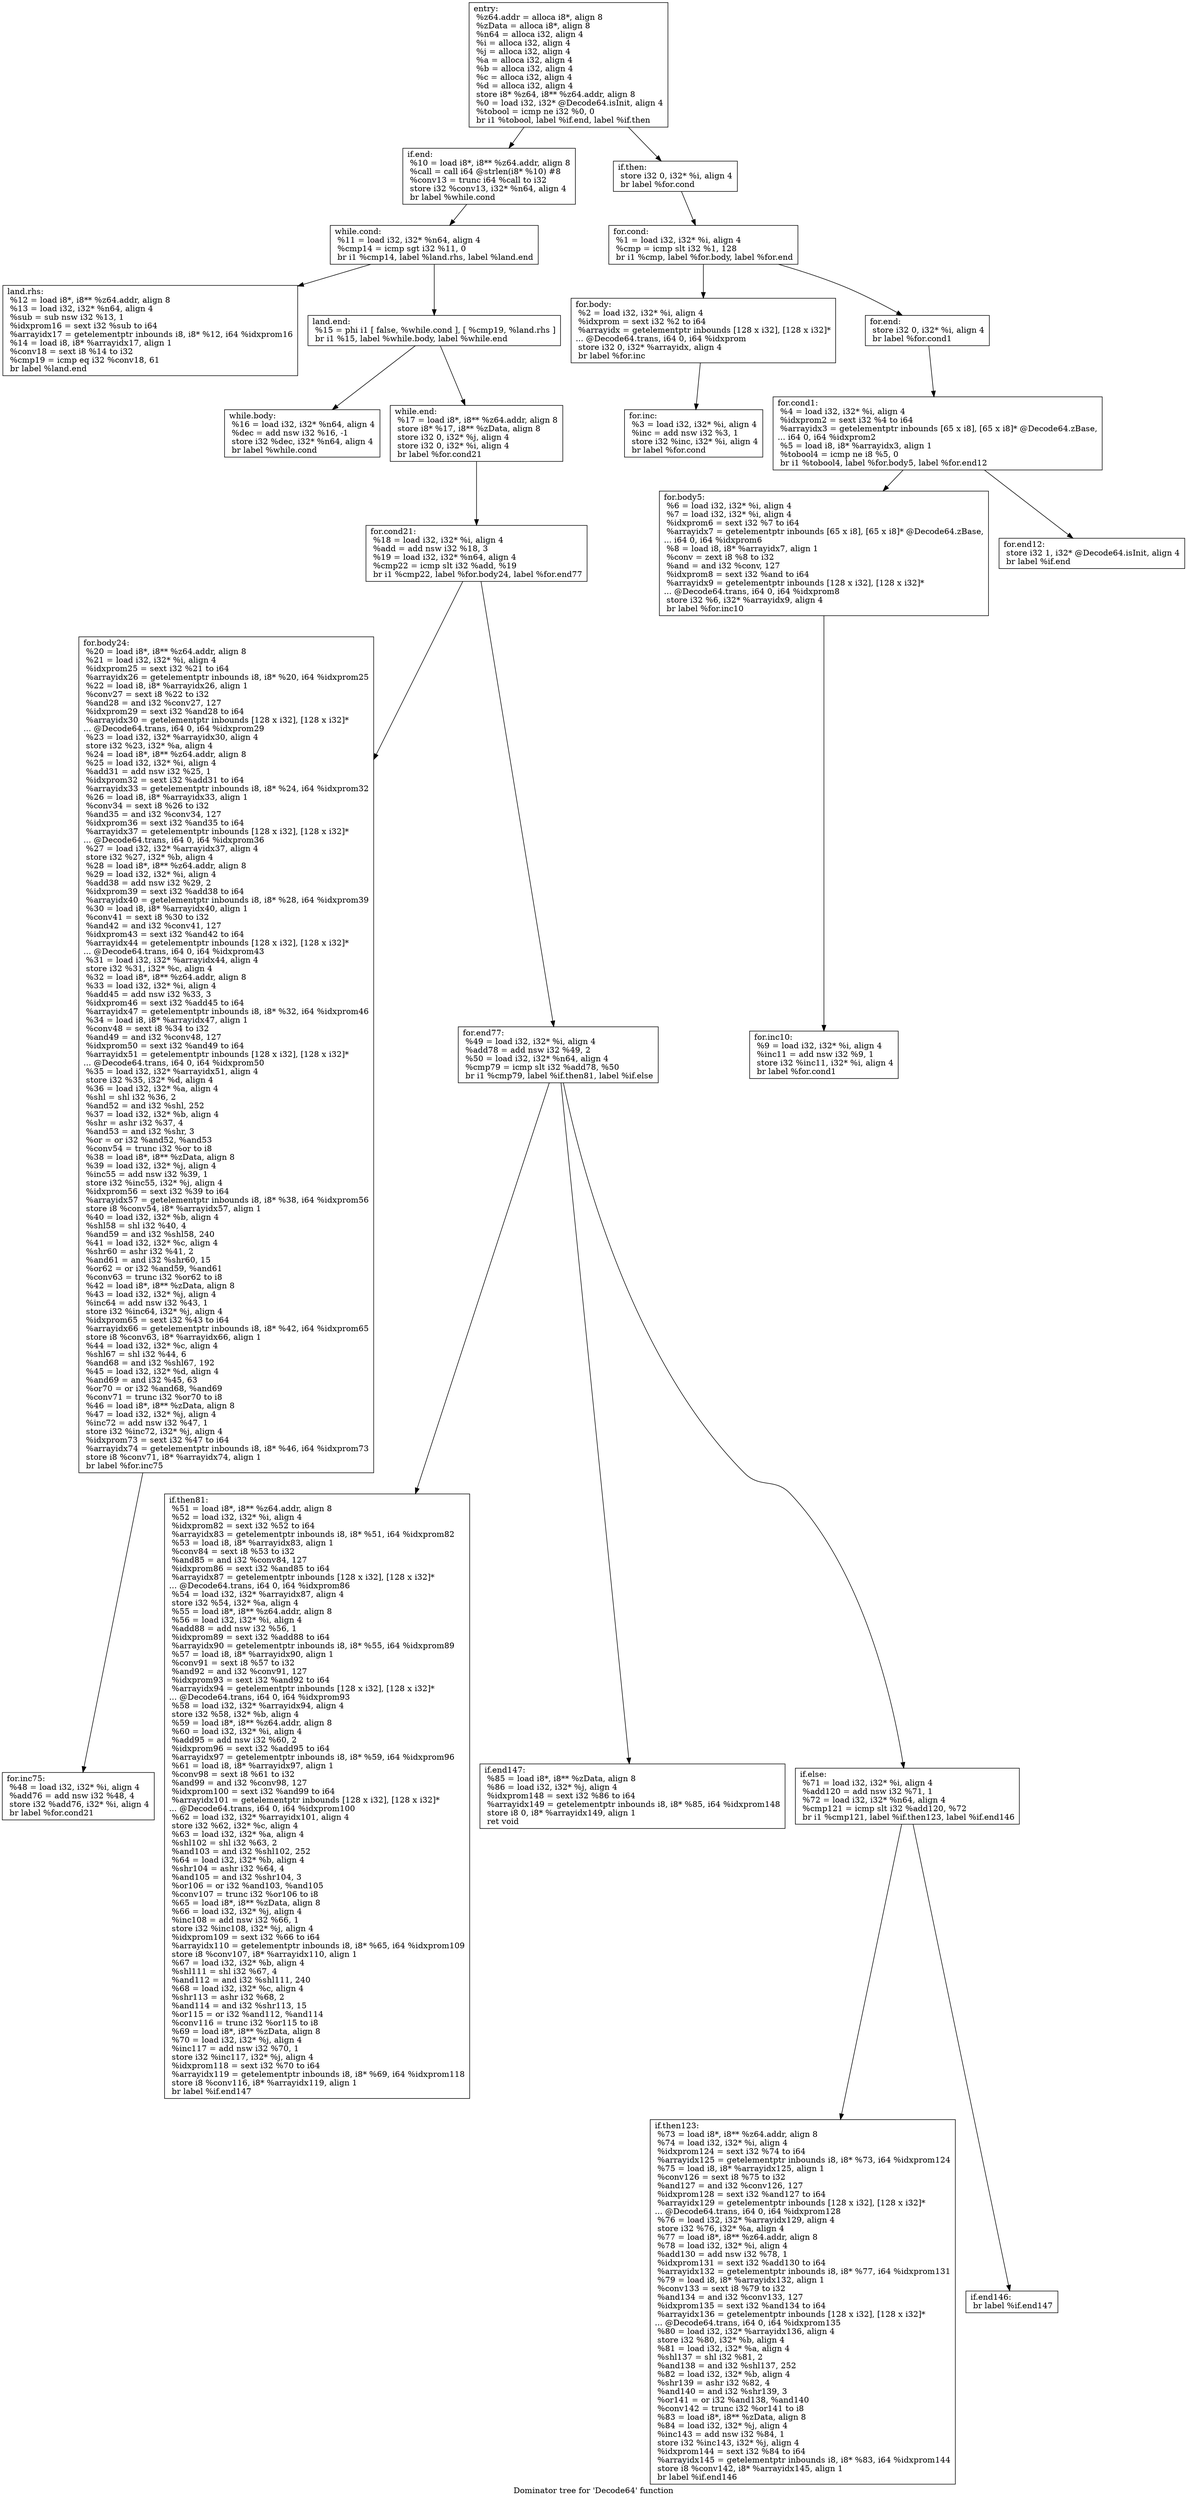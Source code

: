 digraph "Dominator tree for 'Decode64' function" {
	label="Dominator tree for 'Decode64' function";

	Node0xc175b0 [shape=record,label="{entry:\l  %z64.addr = alloca i8*, align 8\l  %zData = alloca i8*, align 8\l  %n64 = alloca i32, align 4\l  %i = alloca i32, align 4\l  %j = alloca i32, align 4\l  %a = alloca i32, align 4\l  %b = alloca i32, align 4\l  %c = alloca i32, align 4\l  %d = alloca i32, align 4\l  store i8* %z64, i8** %z64.addr, align 8\l  %0 = load i32, i32* @Decode64.isInit, align 4\l  %tobool = icmp ne i32 %0, 0\l  br i1 %tobool, label %if.end, label %if.then\l}"];
	Node0xc175b0 -> Node0xc0e0d0;
	Node0xc175b0 -> Node0xc0f9d0;
	Node0xc0e0d0 [shape=record,label="{if.end:                                           \l  %10 = load i8*, i8** %z64.addr, align 8\l  %call = call i64 @strlen(i8* %10) #8\l  %conv13 = trunc i64 %call to i32\l  store i32 %conv13, i32* %n64, align 4\l  br label %while.cond\l}"];
	Node0xc0e0d0 -> Node0xc2bd40;
	Node0xc2bd40 [shape=record,label="{while.cond:                                       \l  %11 = load i32, i32* %n64, align 4\l  %cmp14 = icmp sgt i32 %11, 0\l  br i1 %cmp14, label %land.rhs, label %land.end\l}"];
	Node0xc2bd40 -> Node0xc576e0;
	Node0xc2bd40 -> Node0xc80680;
	Node0xc576e0 [shape=record,label="{land.rhs:                                         \l  %12 = load i8*, i8** %z64.addr, align 8\l  %13 = load i32, i32* %n64, align 4\l  %sub = sub nsw i32 %13, 1\l  %idxprom16 = sext i32 %sub to i64\l  %arrayidx17 = getelementptr inbounds i8, i8* %12, i64 %idxprom16\l  %14 = load i8, i8* %arrayidx17, align 1\l  %conv18 = sext i8 %14 to i32\l  %cmp19 = icmp eq i32 %conv18, 61\l  br label %land.end\l}"];
	Node0xc80680 [shape=record,label="{land.end:                                         \l  %15 = phi i1 [ false, %while.cond ], [ %cmp19, %land.rhs ]\l  br i1 %15, label %while.body, label %while.end\l}"];
	Node0xc80680 -> Node0xc7f5a0;
	Node0xc80680 -> Node0xc5ab10;
	Node0xc7f5a0 [shape=record,label="{while.body:                                       \l  %16 = load i32, i32* %n64, align 4\l  %dec = add nsw i32 %16, -1\l  store i32 %dec, i32* %n64, align 4\l  br label %while.cond\l}"];
	Node0xc5ab10 [shape=record,label="{while.end:                                        \l  %17 = load i8*, i8** %z64.addr, align 8\l  store i8* %17, i8** %zData, align 8\l  store i32 0, i32* %j, align 4\l  store i32 0, i32* %i, align 4\l  br label %for.cond21\l}"];
	Node0xc5ab10 -> Node0xc25330;
	Node0xc25330 [shape=record,label="{for.cond21:                                       \l  %18 = load i32, i32* %i, align 4\l  %add = add nsw i32 %18, 3\l  %19 = load i32, i32* %n64, align 4\l  %cmp22 = icmp slt i32 %add, %19\l  br i1 %cmp22, label %for.body24, label %for.end77\l}"];
	Node0xc25330 -> Node0xc60c20;
	Node0xc25330 -> Node0xc38920;
	Node0xc60c20 [shape=record,label="{for.body24:                                       \l  %20 = load i8*, i8** %z64.addr, align 8\l  %21 = load i32, i32* %i, align 4\l  %idxprom25 = sext i32 %21 to i64\l  %arrayidx26 = getelementptr inbounds i8, i8* %20, i64 %idxprom25\l  %22 = load i8, i8* %arrayidx26, align 1\l  %conv27 = sext i8 %22 to i32\l  %and28 = and i32 %conv27, 127\l  %idxprom29 = sext i32 %and28 to i64\l  %arrayidx30 = getelementptr inbounds [128 x i32], [128 x i32]*\l... @Decode64.trans, i64 0, i64 %idxprom29\l  %23 = load i32, i32* %arrayidx30, align 4\l  store i32 %23, i32* %a, align 4\l  %24 = load i8*, i8** %z64.addr, align 8\l  %25 = load i32, i32* %i, align 4\l  %add31 = add nsw i32 %25, 1\l  %idxprom32 = sext i32 %add31 to i64\l  %arrayidx33 = getelementptr inbounds i8, i8* %24, i64 %idxprom32\l  %26 = load i8, i8* %arrayidx33, align 1\l  %conv34 = sext i8 %26 to i32\l  %and35 = and i32 %conv34, 127\l  %idxprom36 = sext i32 %and35 to i64\l  %arrayidx37 = getelementptr inbounds [128 x i32], [128 x i32]*\l... @Decode64.trans, i64 0, i64 %idxprom36\l  %27 = load i32, i32* %arrayidx37, align 4\l  store i32 %27, i32* %b, align 4\l  %28 = load i8*, i8** %z64.addr, align 8\l  %29 = load i32, i32* %i, align 4\l  %add38 = add nsw i32 %29, 2\l  %idxprom39 = sext i32 %add38 to i64\l  %arrayidx40 = getelementptr inbounds i8, i8* %28, i64 %idxprom39\l  %30 = load i8, i8* %arrayidx40, align 1\l  %conv41 = sext i8 %30 to i32\l  %and42 = and i32 %conv41, 127\l  %idxprom43 = sext i32 %and42 to i64\l  %arrayidx44 = getelementptr inbounds [128 x i32], [128 x i32]*\l... @Decode64.trans, i64 0, i64 %idxprom43\l  %31 = load i32, i32* %arrayidx44, align 4\l  store i32 %31, i32* %c, align 4\l  %32 = load i8*, i8** %z64.addr, align 8\l  %33 = load i32, i32* %i, align 4\l  %add45 = add nsw i32 %33, 3\l  %idxprom46 = sext i32 %add45 to i64\l  %arrayidx47 = getelementptr inbounds i8, i8* %32, i64 %idxprom46\l  %34 = load i8, i8* %arrayidx47, align 1\l  %conv48 = sext i8 %34 to i32\l  %and49 = and i32 %conv48, 127\l  %idxprom50 = sext i32 %and49 to i64\l  %arrayidx51 = getelementptr inbounds [128 x i32], [128 x i32]*\l... @Decode64.trans, i64 0, i64 %idxprom50\l  %35 = load i32, i32* %arrayidx51, align 4\l  store i32 %35, i32* %d, align 4\l  %36 = load i32, i32* %a, align 4\l  %shl = shl i32 %36, 2\l  %and52 = and i32 %shl, 252\l  %37 = load i32, i32* %b, align 4\l  %shr = ashr i32 %37, 4\l  %and53 = and i32 %shr, 3\l  %or = or i32 %and52, %and53\l  %conv54 = trunc i32 %or to i8\l  %38 = load i8*, i8** %zData, align 8\l  %39 = load i32, i32* %j, align 4\l  %inc55 = add nsw i32 %39, 1\l  store i32 %inc55, i32* %j, align 4\l  %idxprom56 = sext i32 %39 to i64\l  %arrayidx57 = getelementptr inbounds i8, i8* %38, i64 %idxprom56\l  store i8 %conv54, i8* %arrayidx57, align 1\l  %40 = load i32, i32* %b, align 4\l  %shl58 = shl i32 %40, 4\l  %and59 = and i32 %shl58, 240\l  %41 = load i32, i32* %c, align 4\l  %shr60 = ashr i32 %41, 2\l  %and61 = and i32 %shr60, 15\l  %or62 = or i32 %and59, %and61\l  %conv63 = trunc i32 %or62 to i8\l  %42 = load i8*, i8** %zData, align 8\l  %43 = load i32, i32* %j, align 4\l  %inc64 = add nsw i32 %43, 1\l  store i32 %inc64, i32* %j, align 4\l  %idxprom65 = sext i32 %43 to i64\l  %arrayidx66 = getelementptr inbounds i8, i8* %42, i64 %idxprom65\l  store i8 %conv63, i8* %arrayidx66, align 1\l  %44 = load i32, i32* %c, align 4\l  %shl67 = shl i32 %44, 6\l  %and68 = and i32 %shl67, 192\l  %45 = load i32, i32* %d, align 4\l  %and69 = and i32 %45, 63\l  %or70 = or i32 %and68, %and69\l  %conv71 = trunc i32 %or70 to i8\l  %46 = load i8*, i8** %zData, align 8\l  %47 = load i32, i32* %j, align 4\l  %inc72 = add nsw i32 %47, 1\l  store i32 %inc72, i32* %j, align 4\l  %idxprom73 = sext i32 %47 to i64\l  %arrayidx74 = getelementptr inbounds i8, i8* %46, i64 %idxprom73\l  store i8 %conv71, i8* %arrayidx74, align 1\l  br label %for.inc75\l}"];
	Node0xc60c20 -> Node0xc7e460;
	Node0xc7e460 [shape=record,label="{for.inc75:                                        \l  %48 = load i32, i32* %i, align 4\l  %add76 = add nsw i32 %48, 4\l  store i32 %add76, i32* %i, align 4\l  br label %for.cond21\l}"];
	Node0xc38920 [shape=record,label="{for.end77:                                        \l  %49 = load i32, i32* %i, align 4\l  %add78 = add nsw i32 %49, 2\l  %50 = load i32, i32* %n64, align 4\l  %cmp79 = icmp slt i32 %add78, %50\l  br i1 %cmp79, label %if.then81, label %if.else\l}"];
	Node0xc38920 -> Node0xc809f0;
	Node0xc38920 -> Node0xc26b40;
	Node0xc38920 -> Node0xc087a0;
	Node0xc809f0 [shape=record,label="{if.then81:                                        \l  %51 = load i8*, i8** %z64.addr, align 8\l  %52 = load i32, i32* %i, align 4\l  %idxprom82 = sext i32 %52 to i64\l  %arrayidx83 = getelementptr inbounds i8, i8* %51, i64 %idxprom82\l  %53 = load i8, i8* %arrayidx83, align 1\l  %conv84 = sext i8 %53 to i32\l  %and85 = and i32 %conv84, 127\l  %idxprom86 = sext i32 %and85 to i64\l  %arrayidx87 = getelementptr inbounds [128 x i32], [128 x i32]*\l... @Decode64.trans, i64 0, i64 %idxprom86\l  %54 = load i32, i32* %arrayidx87, align 4\l  store i32 %54, i32* %a, align 4\l  %55 = load i8*, i8** %z64.addr, align 8\l  %56 = load i32, i32* %i, align 4\l  %add88 = add nsw i32 %56, 1\l  %idxprom89 = sext i32 %add88 to i64\l  %arrayidx90 = getelementptr inbounds i8, i8* %55, i64 %idxprom89\l  %57 = load i8, i8* %arrayidx90, align 1\l  %conv91 = sext i8 %57 to i32\l  %and92 = and i32 %conv91, 127\l  %idxprom93 = sext i32 %and92 to i64\l  %arrayidx94 = getelementptr inbounds [128 x i32], [128 x i32]*\l... @Decode64.trans, i64 0, i64 %idxprom93\l  %58 = load i32, i32* %arrayidx94, align 4\l  store i32 %58, i32* %b, align 4\l  %59 = load i8*, i8** %z64.addr, align 8\l  %60 = load i32, i32* %i, align 4\l  %add95 = add nsw i32 %60, 2\l  %idxprom96 = sext i32 %add95 to i64\l  %arrayidx97 = getelementptr inbounds i8, i8* %59, i64 %idxprom96\l  %61 = load i8, i8* %arrayidx97, align 1\l  %conv98 = sext i8 %61 to i32\l  %and99 = and i32 %conv98, 127\l  %idxprom100 = sext i32 %and99 to i64\l  %arrayidx101 = getelementptr inbounds [128 x i32], [128 x i32]*\l... @Decode64.trans, i64 0, i64 %idxprom100\l  %62 = load i32, i32* %arrayidx101, align 4\l  store i32 %62, i32* %c, align 4\l  %63 = load i32, i32* %a, align 4\l  %shl102 = shl i32 %63, 2\l  %and103 = and i32 %shl102, 252\l  %64 = load i32, i32* %b, align 4\l  %shr104 = ashr i32 %64, 4\l  %and105 = and i32 %shr104, 3\l  %or106 = or i32 %and103, %and105\l  %conv107 = trunc i32 %or106 to i8\l  %65 = load i8*, i8** %zData, align 8\l  %66 = load i32, i32* %j, align 4\l  %inc108 = add nsw i32 %66, 1\l  store i32 %inc108, i32* %j, align 4\l  %idxprom109 = sext i32 %66 to i64\l  %arrayidx110 = getelementptr inbounds i8, i8* %65, i64 %idxprom109\l  store i8 %conv107, i8* %arrayidx110, align 1\l  %67 = load i32, i32* %b, align 4\l  %shl111 = shl i32 %67, 4\l  %and112 = and i32 %shl111, 240\l  %68 = load i32, i32* %c, align 4\l  %shr113 = ashr i32 %68, 2\l  %and114 = and i32 %shr113, 15\l  %or115 = or i32 %and112, %and114\l  %conv116 = trunc i32 %or115 to i8\l  %69 = load i8*, i8** %zData, align 8\l  %70 = load i32, i32* %j, align 4\l  %inc117 = add nsw i32 %70, 1\l  store i32 %inc117, i32* %j, align 4\l  %idxprom118 = sext i32 %70 to i64\l  %arrayidx119 = getelementptr inbounds i8, i8* %69, i64 %idxprom118\l  store i8 %conv116, i8* %arrayidx119, align 1\l  br label %if.end147\l}"];
	Node0xc26b40 [shape=record,label="{if.end147:                                        \l  %85 = load i8*, i8** %zData, align 8\l  %86 = load i32, i32* %j, align 4\l  %idxprom148 = sext i32 %86 to i64\l  %arrayidx149 = getelementptr inbounds i8, i8* %85, i64 %idxprom148\l  store i8 0, i8* %arrayidx149, align 1\l  ret void\l}"];
	Node0xc087a0 [shape=record,label="{if.else:                                          \l  %71 = load i32, i32* %i, align 4\l  %add120 = add nsw i32 %71, 1\l  %72 = load i32, i32* %n64, align 4\l  %cmp121 = icmp slt i32 %add120, %72\l  br i1 %cmp121, label %if.then123, label %if.end146\l}"];
	Node0xc087a0 -> Node0xc58600;
	Node0xc087a0 -> Node0xc446e0;
	Node0xc58600 [shape=record,label="{if.then123:                                       \l  %73 = load i8*, i8** %z64.addr, align 8\l  %74 = load i32, i32* %i, align 4\l  %idxprom124 = sext i32 %74 to i64\l  %arrayidx125 = getelementptr inbounds i8, i8* %73, i64 %idxprom124\l  %75 = load i8, i8* %arrayidx125, align 1\l  %conv126 = sext i8 %75 to i32\l  %and127 = and i32 %conv126, 127\l  %idxprom128 = sext i32 %and127 to i64\l  %arrayidx129 = getelementptr inbounds [128 x i32], [128 x i32]*\l... @Decode64.trans, i64 0, i64 %idxprom128\l  %76 = load i32, i32* %arrayidx129, align 4\l  store i32 %76, i32* %a, align 4\l  %77 = load i8*, i8** %z64.addr, align 8\l  %78 = load i32, i32* %i, align 4\l  %add130 = add nsw i32 %78, 1\l  %idxprom131 = sext i32 %add130 to i64\l  %arrayidx132 = getelementptr inbounds i8, i8* %77, i64 %idxprom131\l  %79 = load i8, i8* %arrayidx132, align 1\l  %conv133 = sext i8 %79 to i32\l  %and134 = and i32 %conv133, 127\l  %idxprom135 = sext i32 %and134 to i64\l  %arrayidx136 = getelementptr inbounds [128 x i32], [128 x i32]*\l... @Decode64.trans, i64 0, i64 %idxprom135\l  %80 = load i32, i32* %arrayidx136, align 4\l  store i32 %80, i32* %b, align 4\l  %81 = load i32, i32* %a, align 4\l  %shl137 = shl i32 %81, 2\l  %and138 = and i32 %shl137, 252\l  %82 = load i32, i32* %b, align 4\l  %shr139 = ashr i32 %82, 4\l  %and140 = and i32 %shr139, 3\l  %or141 = or i32 %and138, %and140\l  %conv142 = trunc i32 %or141 to i8\l  %83 = load i8*, i8** %zData, align 8\l  %84 = load i32, i32* %j, align 4\l  %inc143 = add nsw i32 %84, 1\l  store i32 %inc143, i32* %j, align 4\l  %idxprom144 = sext i32 %84 to i64\l  %arrayidx145 = getelementptr inbounds i8, i8* %83, i64 %idxprom144\l  store i8 %conv142, i8* %arrayidx145, align 1\l  br label %if.end146\l}"];
	Node0xc446e0 [shape=record,label="{if.end146:                                        \l  br label %if.end147\l}"];
	Node0xc0f9d0 [shape=record,label="{if.then:                                          \l  store i32 0, i32* %i, align 4\l  br label %for.cond\l}"];
	Node0xc0f9d0 -> Node0xc66240;
	Node0xc66240 [shape=record,label="{for.cond:                                         \l  %1 = load i32, i32* %i, align 4\l  %cmp = icmp slt i32 %1, 128\l  br i1 %cmp, label %for.body, label %for.end\l}"];
	Node0xc66240 -> Node0xc135e0;
	Node0xc66240 -> Node0xc68e70;
	Node0xc135e0 [shape=record,label="{for.body:                                         \l  %2 = load i32, i32* %i, align 4\l  %idxprom = sext i32 %2 to i64\l  %arrayidx = getelementptr inbounds [128 x i32], [128 x i32]*\l... @Decode64.trans, i64 0, i64 %idxprom\l  store i32 0, i32* %arrayidx, align 4\l  br label %for.inc\l}"];
	Node0xc135e0 -> Node0xc797a0;
	Node0xc797a0 [shape=record,label="{for.inc:                                          \l  %3 = load i32, i32* %i, align 4\l  %inc = add nsw i32 %3, 1\l  store i32 %inc, i32* %i, align 4\l  br label %for.cond\l}"];
	Node0xc68e70 [shape=record,label="{for.end:                                          \l  store i32 0, i32* %i, align 4\l  br label %for.cond1\l}"];
	Node0xc68e70 -> Node0xc1af10;
	Node0xc1af10 [shape=record,label="{for.cond1:                                        \l  %4 = load i32, i32* %i, align 4\l  %idxprom2 = sext i32 %4 to i64\l  %arrayidx3 = getelementptr inbounds [65 x i8], [65 x i8]* @Decode64.zBase,\l... i64 0, i64 %idxprom2\l  %5 = load i8, i8* %arrayidx3, align 1\l  %tobool4 = icmp ne i8 %5, 0\l  br i1 %tobool4, label %for.body5, label %for.end12\l}"];
	Node0xc1af10 -> Node0xc539b0;
	Node0xc1af10 -> Node0xc78cd0;
	Node0xc539b0 [shape=record,label="{for.body5:                                        \l  %6 = load i32, i32* %i, align 4\l  %7 = load i32, i32* %i, align 4\l  %idxprom6 = sext i32 %7 to i64\l  %arrayidx7 = getelementptr inbounds [65 x i8], [65 x i8]* @Decode64.zBase,\l... i64 0, i64 %idxprom6\l  %8 = load i8, i8* %arrayidx7, align 1\l  %conv = zext i8 %8 to i32\l  %and = and i32 %conv, 127\l  %idxprom8 = sext i32 %and to i64\l  %arrayidx9 = getelementptr inbounds [128 x i32], [128 x i32]*\l... @Decode64.trans, i64 0, i64 %idxprom8\l  store i32 %6, i32* %arrayidx9, align 4\l  br label %for.inc10\l}"];
	Node0xc539b0 -> Node0xc1f1e0;
	Node0xc1f1e0 [shape=record,label="{for.inc10:                                        \l  %9 = load i32, i32* %i, align 4\l  %inc11 = add nsw i32 %9, 1\l  store i32 %inc11, i32* %i, align 4\l  br label %for.cond1\l}"];
	Node0xc78cd0 [shape=record,label="{for.end12:                                        \l  store i32 1, i32* @Decode64.isInit, align 4\l  br label %if.end\l}"];
}
